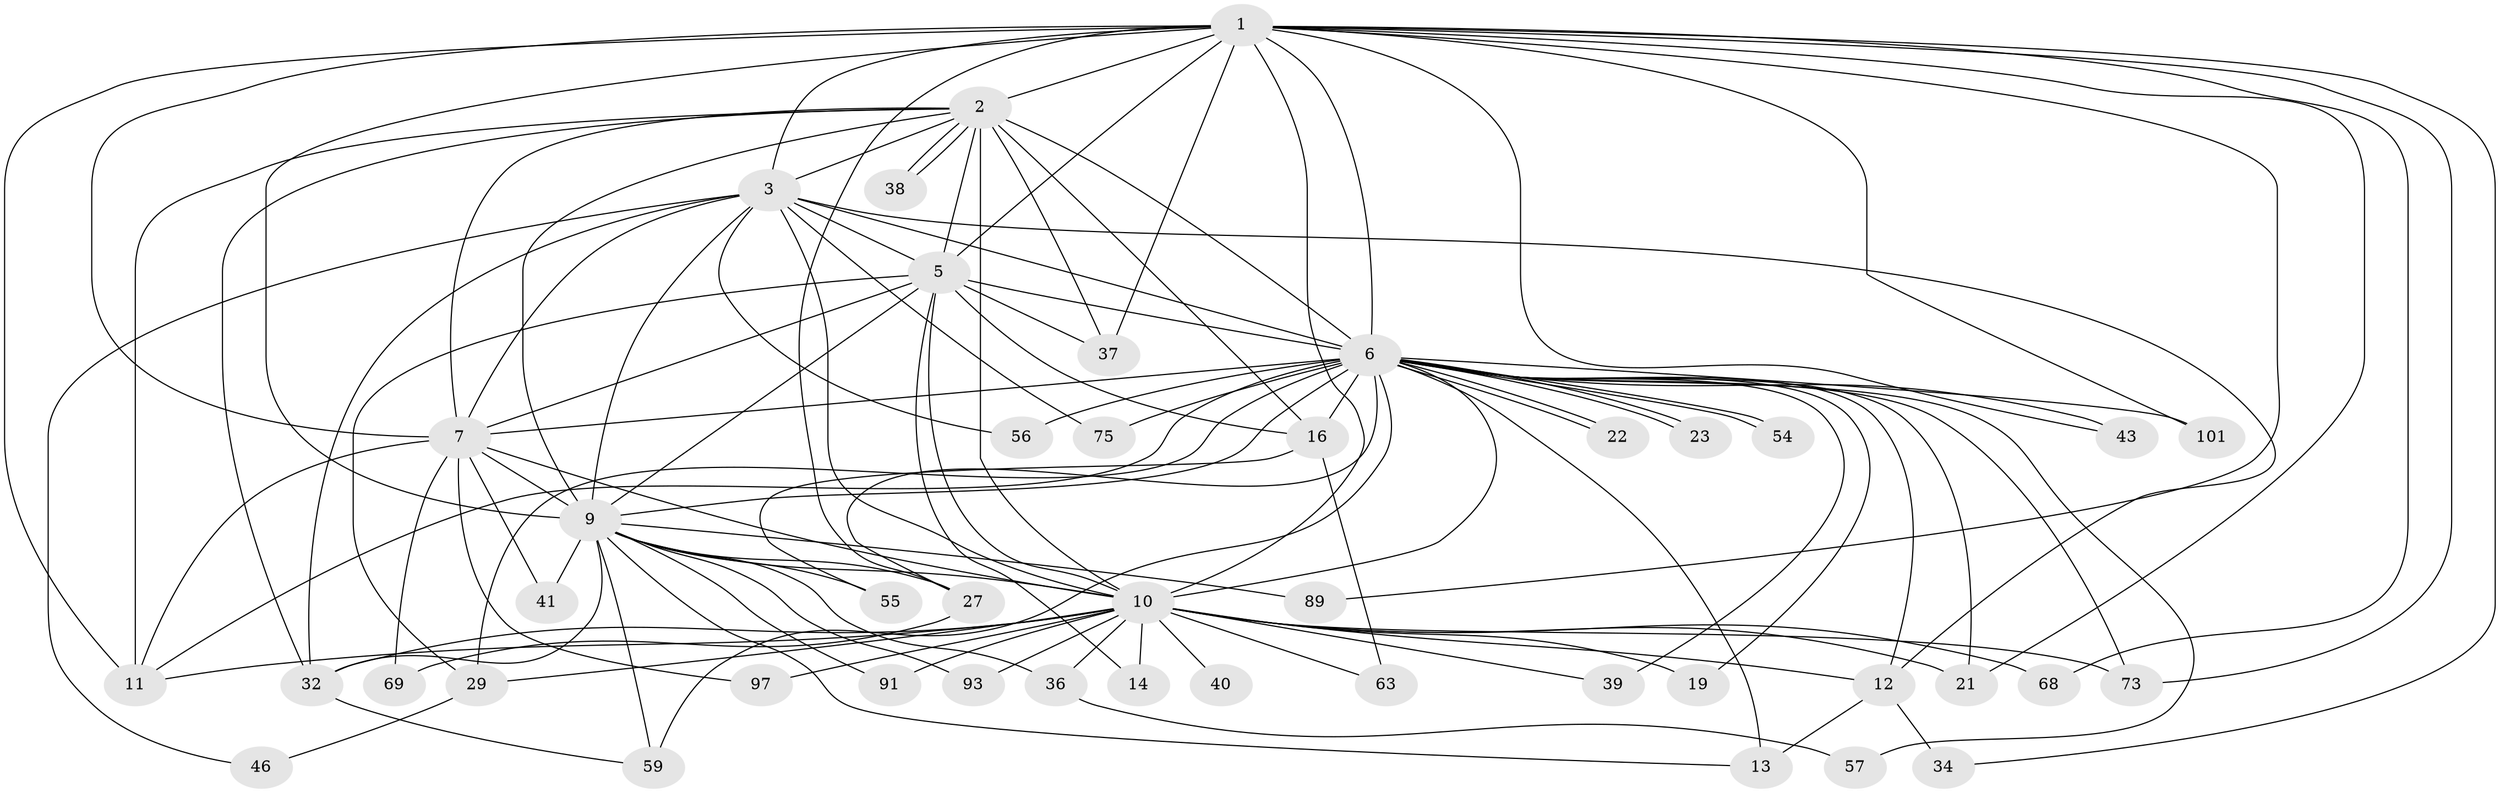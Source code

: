 // original degree distribution, {24: 0.02727272727272727, 12: 0.00909090909090909, 15: 0.00909090909090909, 25: 0.00909090909090909, 28: 0.00909090909090909, 16: 0.00909090909090909, 27: 0.00909090909090909, 33: 0.00909090909090909, 4: 0.07272727272727272, 7: 0.00909090909090909, 3: 0.22727272727272727, 2: 0.5545454545454546, 5: 0.03636363636363636, 6: 0.00909090909090909}
// Generated by graph-tools (version 1.1) at 2025/17/03/04/25 18:17:36]
// undirected, 44 vertices, 113 edges
graph export_dot {
graph [start="1"]
  node [color=gray90,style=filled];
  1;
  2 [super="+53+99+105+20+58+78"];
  3 [super="+103+90+4+42"];
  5 [super="+60+92+98+83+108+35+33+30+49+48+51"];
  6 [super="+8+81"];
  7 [super="+47"];
  9 [super="+18"];
  10 [super="+65+26+72+71"];
  11 [super="+61+50"];
  12;
  13;
  14;
  16 [super="+44"];
  19;
  21 [super="+70"];
  22;
  23;
  27 [super="+31"];
  29;
  32 [super="+80"];
  34;
  36;
  37;
  38;
  39;
  40;
  41;
  43;
  46;
  54;
  55;
  56;
  57;
  59;
  63;
  68;
  69;
  73 [super="+104"];
  75;
  89;
  91;
  93;
  97;
  101;
  1 -- 2;
  1 -- 3 [weight=2];
  1 -- 5 [weight=4];
  1 -- 6 [weight=3];
  1 -- 7;
  1 -- 9;
  1 -- 10 [weight=2];
  1 -- 21;
  1 -- 34;
  1 -- 37;
  1 -- 43;
  1 -- 68;
  1 -- 73;
  1 -- 89;
  1 -- 101;
  1 -- 11;
  1 -- 27;
  2 -- 3 [weight=2];
  2 -- 5 [weight=2];
  2 -- 6 [weight=6];
  2 -- 7;
  2 -- 9 [weight=3];
  2 -- 10 [weight=5];
  2 -- 32;
  2 -- 37;
  2 -- 38;
  2 -- 38;
  2 -- 11 [weight=3];
  2 -- 16;
  3 -- 5 [weight=5];
  3 -- 6 [weight=5];
  3 -- 7 [weight=2];
  3 -- 9 [weight=2];
  3 -- 10 [weight=3];
  3 -- 75;
  3 -- 12;
  3 -- 46;
  3 -- 56;
  3 -- 32;
  5 -- 6 [weight=9];
  5 -- 7 [weight=2];
  5 -- 9 [weight=2];
  5 -- 10 [weight=3];
  5 -- 14;
  5 -- 16;
  5 -- 29 [weight=2];
  5 -- 37;
  6 -- 7 [weight=3];
  6 -- 9 [weight=4];
  6 -- 10 [weight=4];
  6 -- 13;
  6 -- 16 [weight=3];
  6 -- 22 [weight=2];
  6 -- 22;
  6 -- 23;
  6 -- 23;
  6 -- 27;
  6 -- 43;
  6 -- 54;
  6 -- 54;
  6 -- 59;
  6 -- 73;
  6 -- 75;
  6 -- 101;
  6 -- 21;
  6 -- 11;
  6 -- 12 [weight=2];
  6 -- 19 [weight=2];
  6 -- 29;
  6 -- 39;
  6 -- 56;
  6 -- 57;
  7 -- 9;
  7 -- 10 [weight=2];
  7 -- 11;
  7 -- 41;
  7 -- 69;
  7 -- 97;
  9 -- 10 [weight=2];
  9 -- 27;
  9 -- 32;
  9 -- 36;
  9 -- 41;
  9 -- 55;
  9 -- 59;
  9 -- 89;
  9 -- 91;
  9 -- 93;
  9 -- 13;
  10 -- 12 [weight=2];
  10 -- 14;
  10 -- 19;
  10 -- 21;
  10 -- 29;
  10 -- 39;
  10 -- 63;
  10 -- 68;
  10 -- 91;
  10 -- 97;
  10 -- 93;
  10 -- 73;
  10 -- 40;
  10 -- 36;
  10 -- 32;
  10 -- 11;
  12 -- 13;
  12 -- 34;
  16 -- 55;
  16 -- 63;
  27 -- 69;
  29 -- 46;
  32 -- 59;
  36 -- 57;
}
